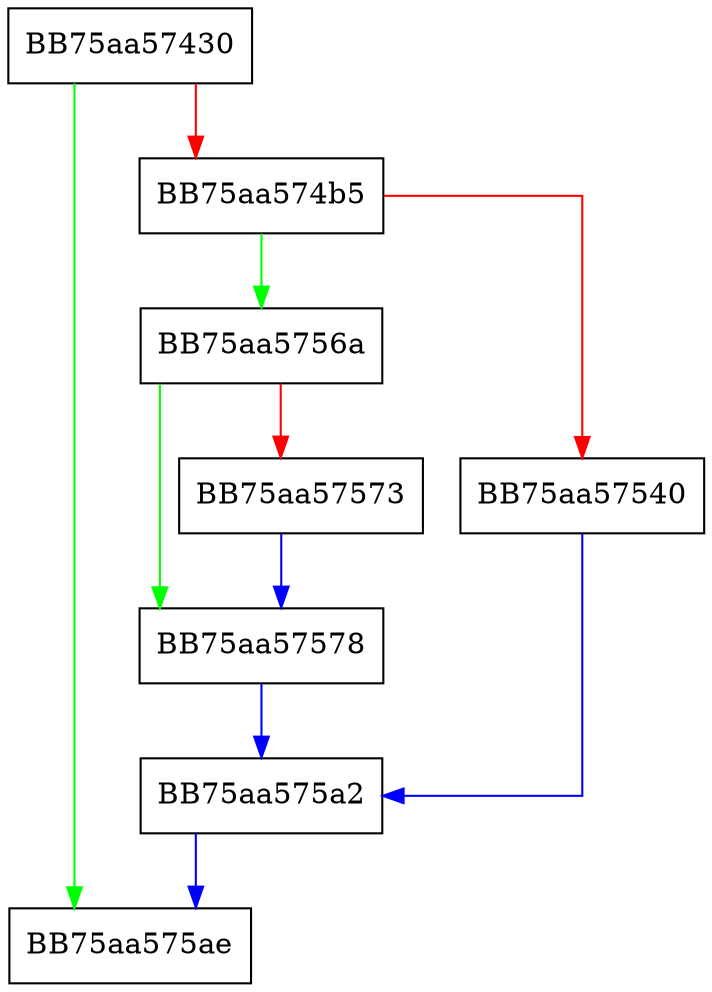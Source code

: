 digraph UnpackSection {
  node [shape="box"];
  graph [splines=ortho];
  BB75aa57430 -> BB75aa575ae [color="green"];
  BB75aa57430 -> BB75aa574b5 [color="red"];
  BB75aa574b5 -> BB75aa5756a [color="green"];
  BB75aa574b5 -> BB75aa57540 [color="red"];
  BB75aa57540 -> BB75aa575a2 [color="blue"];
  BB75aa5756a -> BB75aa57578 [color="green"];
  BB75aa5756a -> BB75aa57573 [color="red"];
  BB75aa57573 -> BB75aa57578 [color="blue"];
  BB75aa57578 -> BB75aa575a2 [color="blue"];
  BB75aa575a2 -> BB75aa575ae [color="blue"];
}